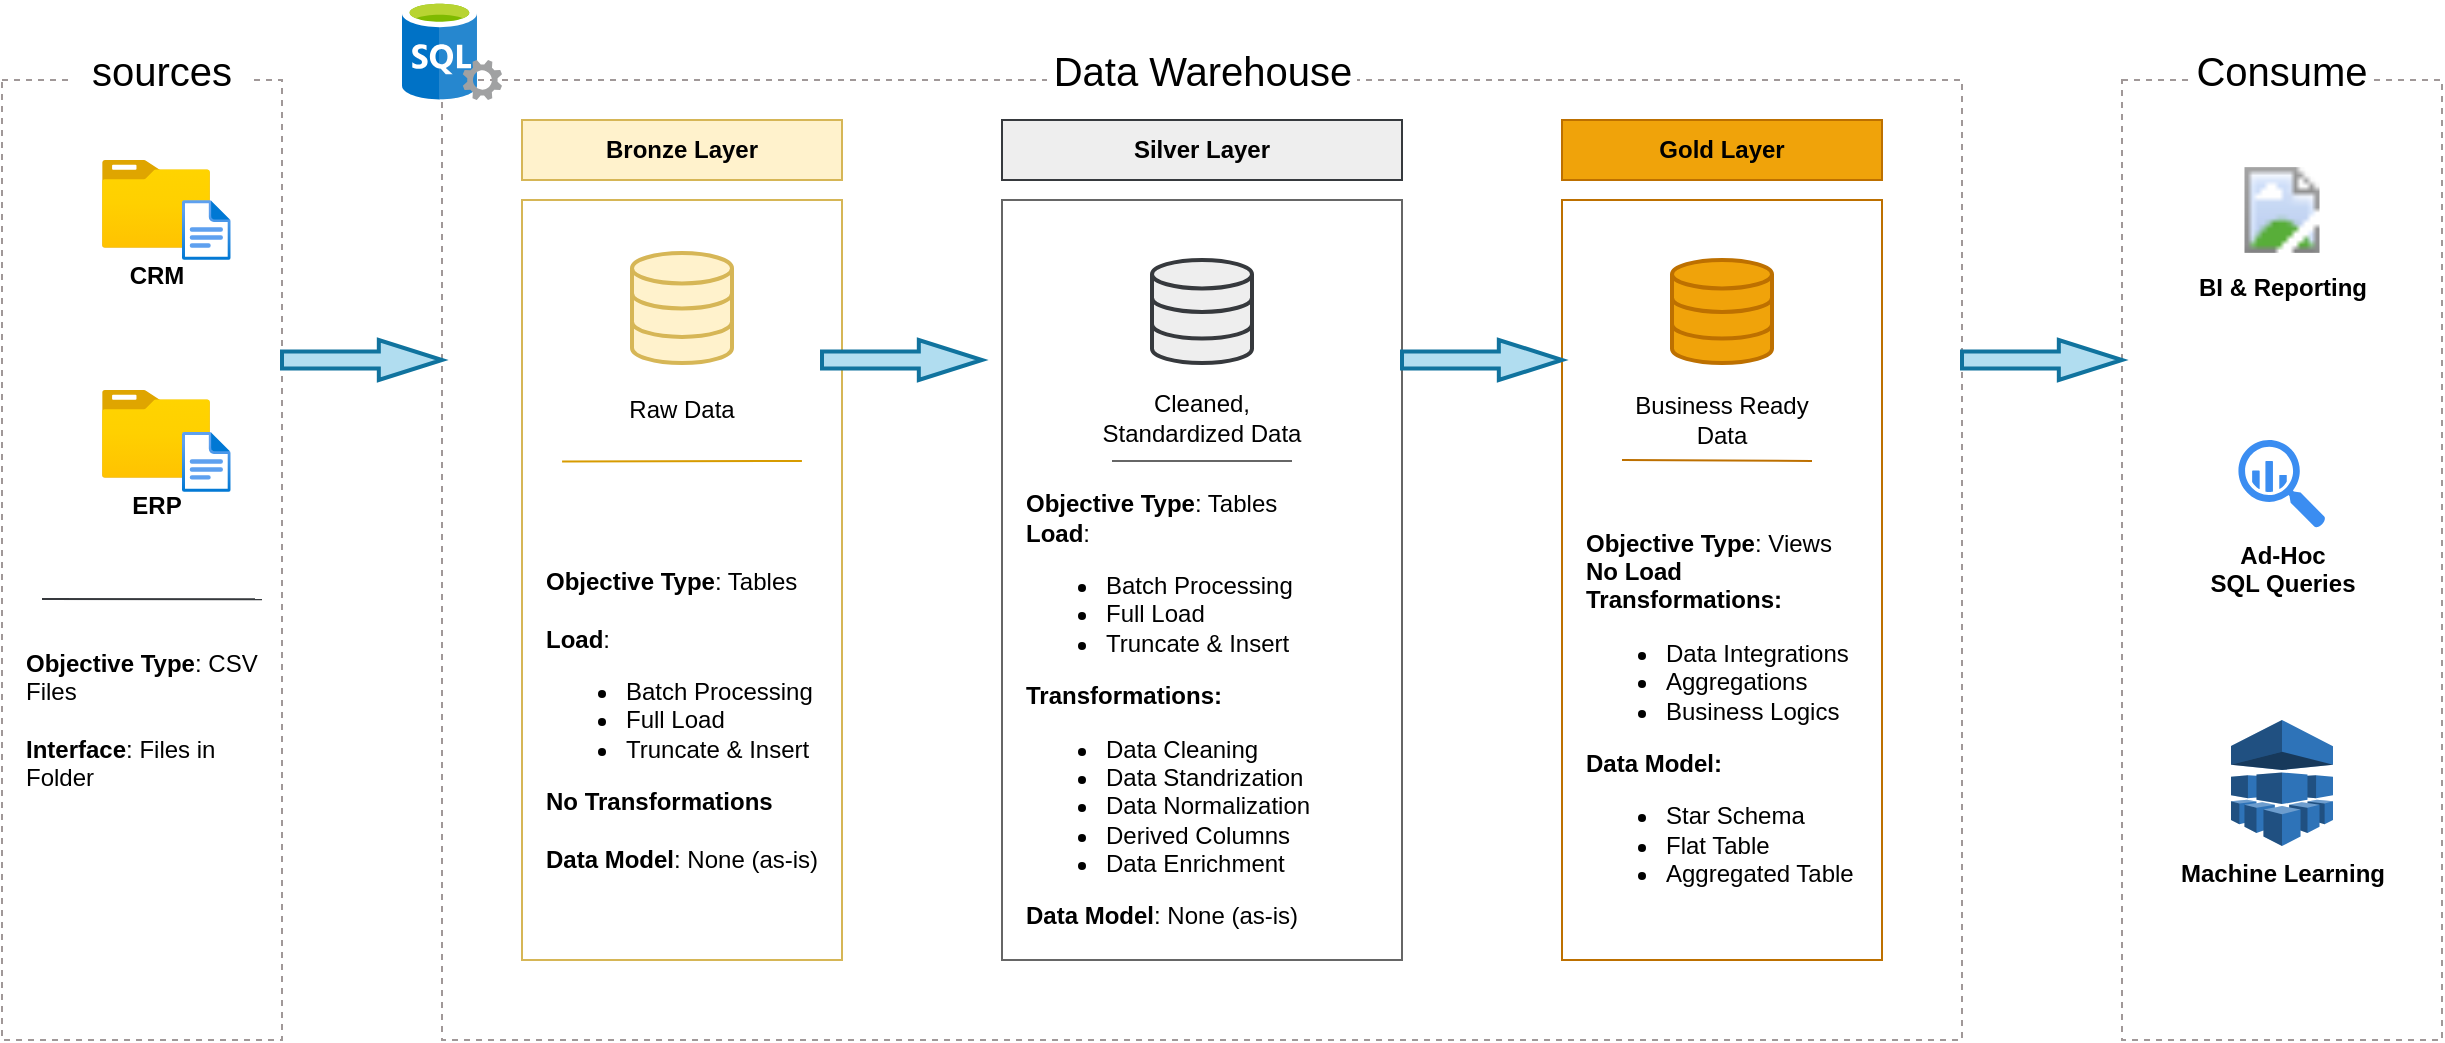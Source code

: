 <mxfile version="26.2.2">
  <diagram name="Page-1" id="BCyGX7Vh7aHbZw_-0Xlk">
    <mxGraphModel dx="1478" dy="679" grid="1" gridSize="10" guides="1" tooltips="1" connect="1" arrows="1" fold="1" page="1" pageScale="1" pageWidth="1920" pageHeight="1200" math="0" shadow="0">
      <root>
        <mxCell id="0" />
        <mxCell id="1" parent="0" />
        <mxCell id="HTWQZofyZN2HBWvVffWb-1" value="" style="rounded=0;whiteSpace=wrap;html=1;fillColor=none;dashed=1;strokeColor=light-dark(#a09898, #ededed);" vertex="1" parent="1">
          <mxGeometry x="360" y="340" width="140" height="480" as="geometry" />
        </mxCell>
        <mxCell id="HTWQZofyZN2HBWvVffWb-2" value="sources" style="rounded=0;whiteSpace=wrap;fontSize=20;strokeColor=none;html=1;" vertex="1" parent="1">
          <mxGeometry x="395" y="320" width="90" height="30" as="geometry" />
        </mxCell>
        <mxCell id="HTWQZofyZN2HBWvVffWb-4" value="" style="rounded=0;whiteSpace=wrap;html=1;fillColor=none;dashed=1;strokeColor=light-dark(#a09898, #ededed);" vertex="1" parent="1">
          <mxGeometry x="580" y="340" width="760" height="480" as="geometry" />
        </mxCell>
        <mxCell id="HTWQZofyZN2HBWvVffWb-5" value="Data Warehouse" style="rounded=0;whiteSpace=wrap;fontSize=20;strokeColor=none;html=1;" vertex="1" parent="1">
          <mxGeometry x="882.5" y="320" width="155" height="30" as="geometry" />
        </mxCell>
        <mxCell id="HTWQZofyZN2HBWvVffWb-7" value="" style="rounded=0;whiteSpace=wrap;html=1;fillColor=none;dashed=1;strokeColor=light-dark(#a09898, #ededed);" vertex="1" parent="1">
          <mxGeometry x="1420" y="340" width="160" height="480" as="geometry" />
        </mxCell>
        <mxCell id="HTWQZofyZN2HBWvVffWb-8" value="Consume" style="rounded=0;whiteSpace=wrap;fontSize=20;strokeColor=none;html=1;" vertex="1" parent="1">
          <mxGeometry x="1455" y="320" width="90" height="30" as="geometry" />
        </mxCell>
        <mxCell id="HTWQZofyZN2HBWvVffWb-15" value="" style="rounded=0;whiteSpace=wrap;html=1;fillColor=none;strokeColor=#d6b656;" vertex="1" parent="1">
          <mxGeometry x="620" y="400" width="160" height="380" as="geometry" />
        </mxCell>
        <mxCell id="HTWQZofyZN2HBWvVffWb-16" value="&lt;b&gt;Silver Layer&lt;/b&gt;" style="rounded=0;whiteSpace=wrap;html=1;fillColor=#eeeeee;strokeColor=#36393d;" vertex="1" parent="1">
          <mxGeometry x="860" y="360" width="200" height="30" as="geometry" />
        </mxCell>
        <mxCell id="HTWQZofyZN2HBWvVffWb-17" value="" style="rounded=0;whiteSpace=wrap;html=1;fillColor=none;strokeColor=#666666;gradientColor=#b3b3b3;" vertex="1" parent="1">
          <mxGeometry x="860" y="400" width="200" height="380" as="geometry" />
        </mxCell>
        <mxCell id="HTWQZofyZN2HBWvVffWb-18" value="&lt;b&gt;Gold Layer&lt;/b&gt;" style="rounded=0;whiteSpace=wrap;html=1;fillColor=#f0a30a;strokeColor=#BD7000;fontColor=#000000;" vertex="1" parent="1">
          <mxGeometry x="1140" y="360" width="160" height="30" as="geometry" />
        </mxCell>
        <mxCell id="HTWQZofyZN2HBWvVffWb-19" value="" style="rounded=0;whiteSpace=wrap;html=1;fillColor=none;strokeColor=#BD7000;fontColor=#000000;" vertex="1" parent="1">
          <mxGeometry x="1140" y="400" width="160" height="380" as="geometry" />
        </mxCell>
        <mxCell id="HTWQZofyZN2HBWvVffWb-20" value="&lt;b&gt;CRM&lt;/b&gt;" style="image;aspect=fixed;html=1;points=[];align=center;fontSize=12;image=img/lib/azure2/general/Folder_Blank.svg;" vertex="1" parent="1">
          <mxGeometry x="410" y="380" width="54" height="43.83" as="geometry" />
        </mxCell>
        <mxCell id="HTWQZofyZN2HBWvVffWb-21" value="" style="image;aspect=fixed;html=1;points=[];align=center;fontSize=12;image=img/lib/azure2/general/File.svg;" vertex="1" parent="1">
          <mxGeometry x="450" y="400" width="24.35" height="30" as="geometry" />
        </mxCell>
        <mxCell id="HTWQZofyZN2HBWvVffWb-22" value="&lt;b&gt;ERP&lt;/b&gt;" style="image;aspect=fixed;html=1;points=[];align=center;fontSize=12;image=img/lib/azure2/general/Folder_Blank.svg;" vertex="1" parent="1">
          <mxGeometry x="410" y="495" width="54" height="43.83" as="geometry" />
        </mxCell>
        <mxCell id="HTWQZofyZN2HBWvVffWb-23" value="" style="image;aspect=fixed;html=1;points=[];align=center;fontSize=12;image=img/lib/azure2/general/File.svg;" vertex="1" parent="1">
          <mxGeometry x="450" y="515.96" width="24.35" height="30" as="geometry" />
        </mxCell>
        <mxCell id="HTWQZofyZN2HBWvVffWb-29" value="&lt;b&gt;Objective Type&lt;/b&gt;: CSV Files&lt;div&gt;&lt;br&gt;&lt;div&gt;&lt;b&gt;Interface&lt;/b&gt;: Files in Folder&lt;/div&gt;&lt;/div&gt;" style="text;html=1;align=left;verticalAlign=middle;whiteSpace=wrap;rounded=0;" vertex="1" parent="1">
          <mxGeometry x="370" y="635" width="120" height="50" as="geometry" />
        </mxCell>
        <mxCell id="HTWQZofyZN2HBWvVffWb-31" value="" style="endArrow=none;html=1;rounded=0;entryX=1;entryY=0.667;entryDx=0;entryDy=0;entryPerimeter=0;fillColor=#eeeeee;strokeColor=#36393d;" edge="1" parent="1">
          <mxGeometry width="50" height="50" relative="1" as="geometry">
            <mxPoint x="380" y="599.5" as="sourcePoint" />
            <mxPoint x="490" y="599.66" as="targetPoint" />
          </mxGeometry>
        </mxCell>
        <mxCell id="HTWQZofyZN2HBWvVffWb-32" value="" style="html=1;verticalLabelPosition=bottom;align=center;labelBackgroundColor=#ffffff;verticalAlign=top;strokeWidth=2;shadow=0;dashed=0;shape=mxgraph.ios7.icons.data;fillColor=#fff2cc;strokeColor=#d6b656;" vertex="1" parent="1">
          <mxGeometry x="675" y="426.54" width="50" height="55" as="geometry" />
        </mxCell>
        <mxCell id="HTWQZofyZN2HBWvVffWb-33" value="" style="html=1;verticalLabelPosition=bottom;align=center;labelBackgroundColor=#ffffff;verticalAlign=top;strokeWidth=2;shadow=0;dashed=0;shape=mxgraph.ios7.icons.data;fillColor=#eeeeee;strokeColor=#36393d;" vertex="1" parent="1">
          <mxGeometry x="935" y="430" width="50" height="51.54" as="geometry" />
        </mxCell>
        <mxCell id="HTWQZofyZN2HBWvVffWb-34" value="" style="html=1;verticalLabelPosition=bottom;align=center;labelBackgroundColor=#ffffff;verticalAlign=top;strokeWidth=2;shadow=0;dashed=0;shape=mxgraph.ios7.icons.data;fillColor=#f0a30a;strokeColor=#BD7000;fontColor=#000000;" vertex="1" parent="1">
          <mxGeometry x="1195" y="430" width="50" height="51.54" as="geometry" />
        </mxCell>
        <mxCell id="HTWQZofyZN2HBWvVffWb-35" value="" style="shape=mxgraph.arrows.arrow_right;html=1;verticalLabelPosition=bottom;verticalAlign=top;strokeWidth=2;strokeColor=#10739e;fillColor=#b1ddf0;" vertex="1" parent="1">
          <mxGeometry x="500" y="470" width="80" height="20" as="geometry" />
        </mxCell>
        <mxCell id="HTWQZofyZN2HBWvVffWb-40" value="" style="shape=mxgraph.arrows.arrow_right;html=1;verticalLabelPosition=bottom;verticalAlign=top;strokeWidth=2;strokeColor=#10739e;fillColor=#b1ddf0;" vertex="1" parent="1">
          <mxGeometry x="1060" y="470" width="80" height="20" as="geometry" />
        </mxCell>
        <mxCell id="HTWQZofyZN2HBWvVffWb-41" value="" style="shape=mxgraph.arrows.arrow_right;html=1;verticalLabelPosition=bottom;verticalAlign=top;strokeWidth=2;strokeColor=#10739e;fillColor=#b1ddf0;" vertex="1" parent="1">
          <mxGeometry x="770" y="470" width="80" height="20" as="geometry" />
        </mxCell>
        <mxCell id="HTWQZofyZN2HBWvVffWb-42" value="" style="shape=mxgraph.arrows.arrow_right;html=1;verticalLabelPosition=bottom;verticalAlign=top;strokeWidth=2;strokeColor=#10739e;fillColor=#b1ddf0;" vertex="1" parent="1">
          <mxGeometry x="1340" y="470" width="80" height="20" as="geometry" />
        </mxCell>
        <mxCell id="HTWQZofyZN2HBWvVffWb-43" value="Raw Data" style="text;html=1;align=center;verticalAlign=middle;whiteSpace=wrap;rounded=0;" vertex="1" parent="1">
          <mxGeometry x="670" y="490" width="60" height="30" as="geometry" />
        </mxCell>
        <mxCell id="HTWQZofyZN2HBWvVffWb-44" value="Cleaned, Standardized Data" style="text;html=1;align=center;verticalAlign=middle;whiteSpace=wrap;rounded=0;" vertex="1" parent="1">
          <mxGeometry x="905" y="494.22" width="110" height="30" as="geometry" />
        </mxCell>
        <mxCell id="HTWQZofyZN2HBWvVffWb-45" value="Business Ready Data" style="text;html=1;align=center;verticalAlign=middle;whiteSpace=wrap;rounded=0;" vertex="1" parent="1">
          <mxGeometry x="1170" y="495" width="100" height="30" as="geometry" />
        </mxCell>
        <mxCell id="HTWQZofyZN2HBWvVffWb-47" value="" style="endArrow=none;html=1;rounded=0;fillColor=#ffe6cc;strokeColor=#d79b00;exitX=0.063;exitY=0.343;exitDx=0;exitDy=0;exitPerimeter=0;" edge="1" parent="1">
          <mxGeometry width="50" height="50" relative="1" as="geometry">
            <mxPoint x="640.04" y="530.8" as="sourcePoint" />
            <mxPoint x="759.96" y="530.46" as="targetPoint" />
          </mxGeometry>
        </mxCell>
        <mxCell id="HTWQZofyZN2HBWvVffWb-48" value="" style="endArrow=none;html=1;rounded=0;fillColor=#f0a30a;strokeColor=#BD7000;" edge="1" parent="1">
          <mxGeometry width="50" height="50" relative="1" as="geometry">
            <mxPoint x="1170" y="530" as="sourcePoint" />
            <mxPoint x="1265" y="530.46" as="targetPoint" />
          </mxGeometry>
        </mxCell>
        <mxCell id="HTWQZofyZN2HBWvVffWb-49" value="" style="endArrow=none;html=1;rounded=0;fillColor=#f5f5f5;strokeColor=#666666;" edge="1" parent="1">
          <mxGeometry width="50" height="50" relative="1" as="geometry">
            <mxPoint x="915" y="530.46" as="sourcePoint" />
            <mxPoint x="1005" y="530.46" as="targetPoint" />
          </mxGeometry>
        </mxCell>
        <mxCell id="HTWQZofyZN2HBWvVffWb-51" value="&lt;b&gt;Objective Type&lt;/b&gt;: Tables&lt;div&gt;&lt;b&gt;Load&lt;/b&gt;:&lt;/div&gt;&lt;div&gt;&lt;ul&gt;&lt;li&gt;Batch Processing&lt;/li&gt;&lt;li&gt;Full Load&lt;/li&gt;&lt;li&gt;Truncate &amp;amp; Insert&lt;/li&gt;&lt;/ul&gt;&lt;/div&gt;&lt;div&gt;&lt;div&gt;&lt;b&gt;Transformations:&lt;/b&gt;&lt;/div&gt;&lt;div&gt;&lt;ul&gt;&lt;li&gt;Data Cleaning&lt;/li&gt;&lt;li&gt;Data Standrization&lt;/li&gt;&lt;li&gt;Data Normalization&lt;/li&gt;&lt;li&gt;Derived Columns&lt;/li&gt;&lt;li&gt;Data Enrichment&lt;/li&gt;&lt;/ul&gt;&lt;/div&gt;&lt;div&gt;&lt;b&gt;Data Model&lt;/b&gt;: None (as-is)&lt;/div&gt;&lt;/div&gt;" style="text;html=1;align=left;verticalAlign=middle;whiteSpace=wrap;rounded=0;" vertex="1" parent="1">
          <mxGeometry x="870" y="540" width="180" height="230" as="geometry" />
        </mxCell>
        <mxCell id="HTWQZofyZN2HBWvVffWb-52" value="&lt;b&gt;Objective Type&lt;/b&gt;: Views&lt;div&gt;&lt;b&gt;No Load&lt;/b&gt;&lt;/div&gt;&lt;div&gt;&lt;b&gt;Transformations:&lt;/b&gt;&lt;/div&gt;&lt;div&gt;&lt;ul&gt;&lt;li&gt;Data Integrations&lt;/li&gt;&lt;li&gt;Aggregations&lt;/li&gt;&lt;li&gt;Business Logics&lt;/li&gt;&lt;/ul&gt;&lt;/div&gt;&lt;div&gt;&lt;div&gt;&lt;b&gt;Data Model:&lt;/b&gt;&lt;/div&gt;&lt;div&gt;&lt;ul&gt;&lt;li&gt;Star Schema&lt;/li&gt;&lt;li&gt;Flat Table&lt;/li&gt;&lt;li&gt;Aggregated Table&lt;/li&gt;&lt;/ul&gt;&lt;/div&gt;&lt;/div&gt;" style="text;html=1;align=left;verticalAlign=middle;whiteSpace=wrap;rounded=0;" vertex="1" parent="1">
          <mxGeometry x="1150" y="550" width="140" height="220" as="geometry" />
        </mxCell>
        <mxCell id="HTWQZofyZN2HBWvVffWb-53" value="&lt;b&gt;Objective Type&lt;/b&gt;: Tables&lt;div&gt;&lt;br&gt;&lt;/div&gt;&lt;div&gt;&lt;b&gt;Load&lt;/b&gt;:&lt;/div&gt;&lt;div&gt;&lt;ul&gt;&lt;li&gt;Batch Processing&lt;/li&gt;&lt;li&gt;Full Load&lt;/li&gt;&lt;li&gt;Truncate &amp;amp; Insert&lt;/li&gt;&lt;/ul&gt;&lt;div&gt;&lt;b&gt;No Transformations&lt;/b&gt;&lt;/div&gt;&lt;div&gt;&lt;b&gt;&lt;br&gt;&lt;/b&gt;&lt;div&gt;&lt;b&gt;Data Model&lt;/b&gt;: None (as-is)&lt;/div&gt;&lt;/div&gt;&lt;/div&gt;" style="text;html=1;align=left;verticalAlign=middle;whiteSpace=wrap;rounded=0;" vertex="1" parent="1">
          <mxGeometry x="630" y="550" width="140" height="220" as="geometry" />
        </mxCell>
        <mxCell id="HTWQZofyZN2HBWvVffWb-59" value="&lt;b&gt;Bronze Layer&lt;/b&gt;" style="rounded=0;whiteSpace=wrap;html=1;fillColor=#fff2cc;strokeColor=#d6b656;" vertex="1" parent="1">
          <mxGeometry x="620" y="360" width="160" height="30" as="geometry" />
        </mxCell>
        <mxCell id="HTWQZofyZN2HBWvVffWb-66" value="&lt;b&gt;BI &amp;amp; Reporting&lt;/b&gt;" style="image;aspect=fixed;html=1;points=[];align=center;fontSize=12;image=img/lib/azure2/power_platform/PowerBI.svg;" vertex="1" parent="1">
          <mxGeometry x="1481.25" y="380" width="37.5" height="50" as="geometry" />
        </mxCell>
        <mxCell id="HTWQZofyZN2HBWvVffWb-67" value="&lt;b&gt;Ad-Hoc&lt;/b&gt;&lt;div&gt;&lt;b&gt;SQL Queries&lt;/b&gt;&lt;/div&gt;" style="sketch=0;html=1;aspect=fixed;strokeColor=none;shadow=0;fillColor=#3B8DF1;verticalAlign=top;labelPosition=center;verticalLabelPosition=bottom;shape=mxgraph.gcp2.big_query" vertex="1" parent="1">
          <mxGeometry x="1478.22" y="520" width="43.56" height="44" as="geometry" />
        </mxCell>
        <mxCell id="HTWQZofyZN2HBWvVffWb-68" value="&lt;b&gt;Machine Learning&lt;/b&gt;" style="outlineConnect=0;dashed=0;verticalLabelPosition=bottom;verticalAlign=top;align=center;html=1;shape=mxgraph.aws3.machine_learning;fillColor=#2E73B8;gradientColor=none;" vertex="1" parent="1">
          <mxGeometry x="1474.5" y="660" width="51" height="63" as="geometry" />
        </mxCell>
        <mxCell id="HTWQZofyZN2HBWvVffWb-70" value="" style="image;sketch=0;aspect=fixed;html=1;points=[];align=center;fontSize=12;image=img/lib/mscae/SQL_Servers.svg;" vertex="1" parent="1">
          <mxGeometry x="560" y="300" width="50" height="50" as="geometry" />
        </mxCell>
      </root>
    </mxGraphModel>
  </diagram>
</mxfile>
